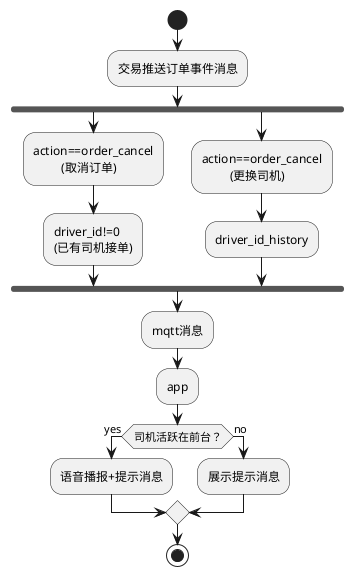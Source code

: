 @startuml

start

:交易推送订单事件消息;
fork
    :action==order_cancel
             (取消订单);
    :driver_id!=0
    (已有司机接单);
  fork again
    :action==order_cancel
             (更换司机);
    :driver_id_history;
  end fork
:mqtt消息;
:app;
if (司机活跃在前台？) then (yes)
  :语音播报+提示消息;
else (no)
  :展示提示消息;
endif

stop

@enduml